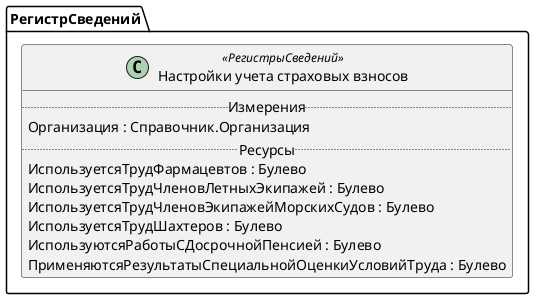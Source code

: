 ﻿@startuml НастройкиУчетаСтраховыхВзносов
'!include templates.wsd
'..\include templates.wsd
class РегистрСведений.НастройкиУчетаСтраховыхВзносов as "Настройки учета страховых взносов" <<РегистрыСведений>>
{
..Измерения..
Организация : Справочник.Организация
..Ресурсы..
ИспользуетсяТрудФармацевтов : Булево
ИспользуетсяТрудЧленовЛетныхЭкипажей : Булево
ИспользуетсяТрудЧленовЭкипажейМорскихСудов : Булево
ИспользуетсяТрудШахтеров : Булево
ИспользуютсяРаботыСДосрочнойПенсией : Булево
ПрименяютсяРезультатыСпециальнойОценкиУсловийТруда : Булево
}
@enduml

